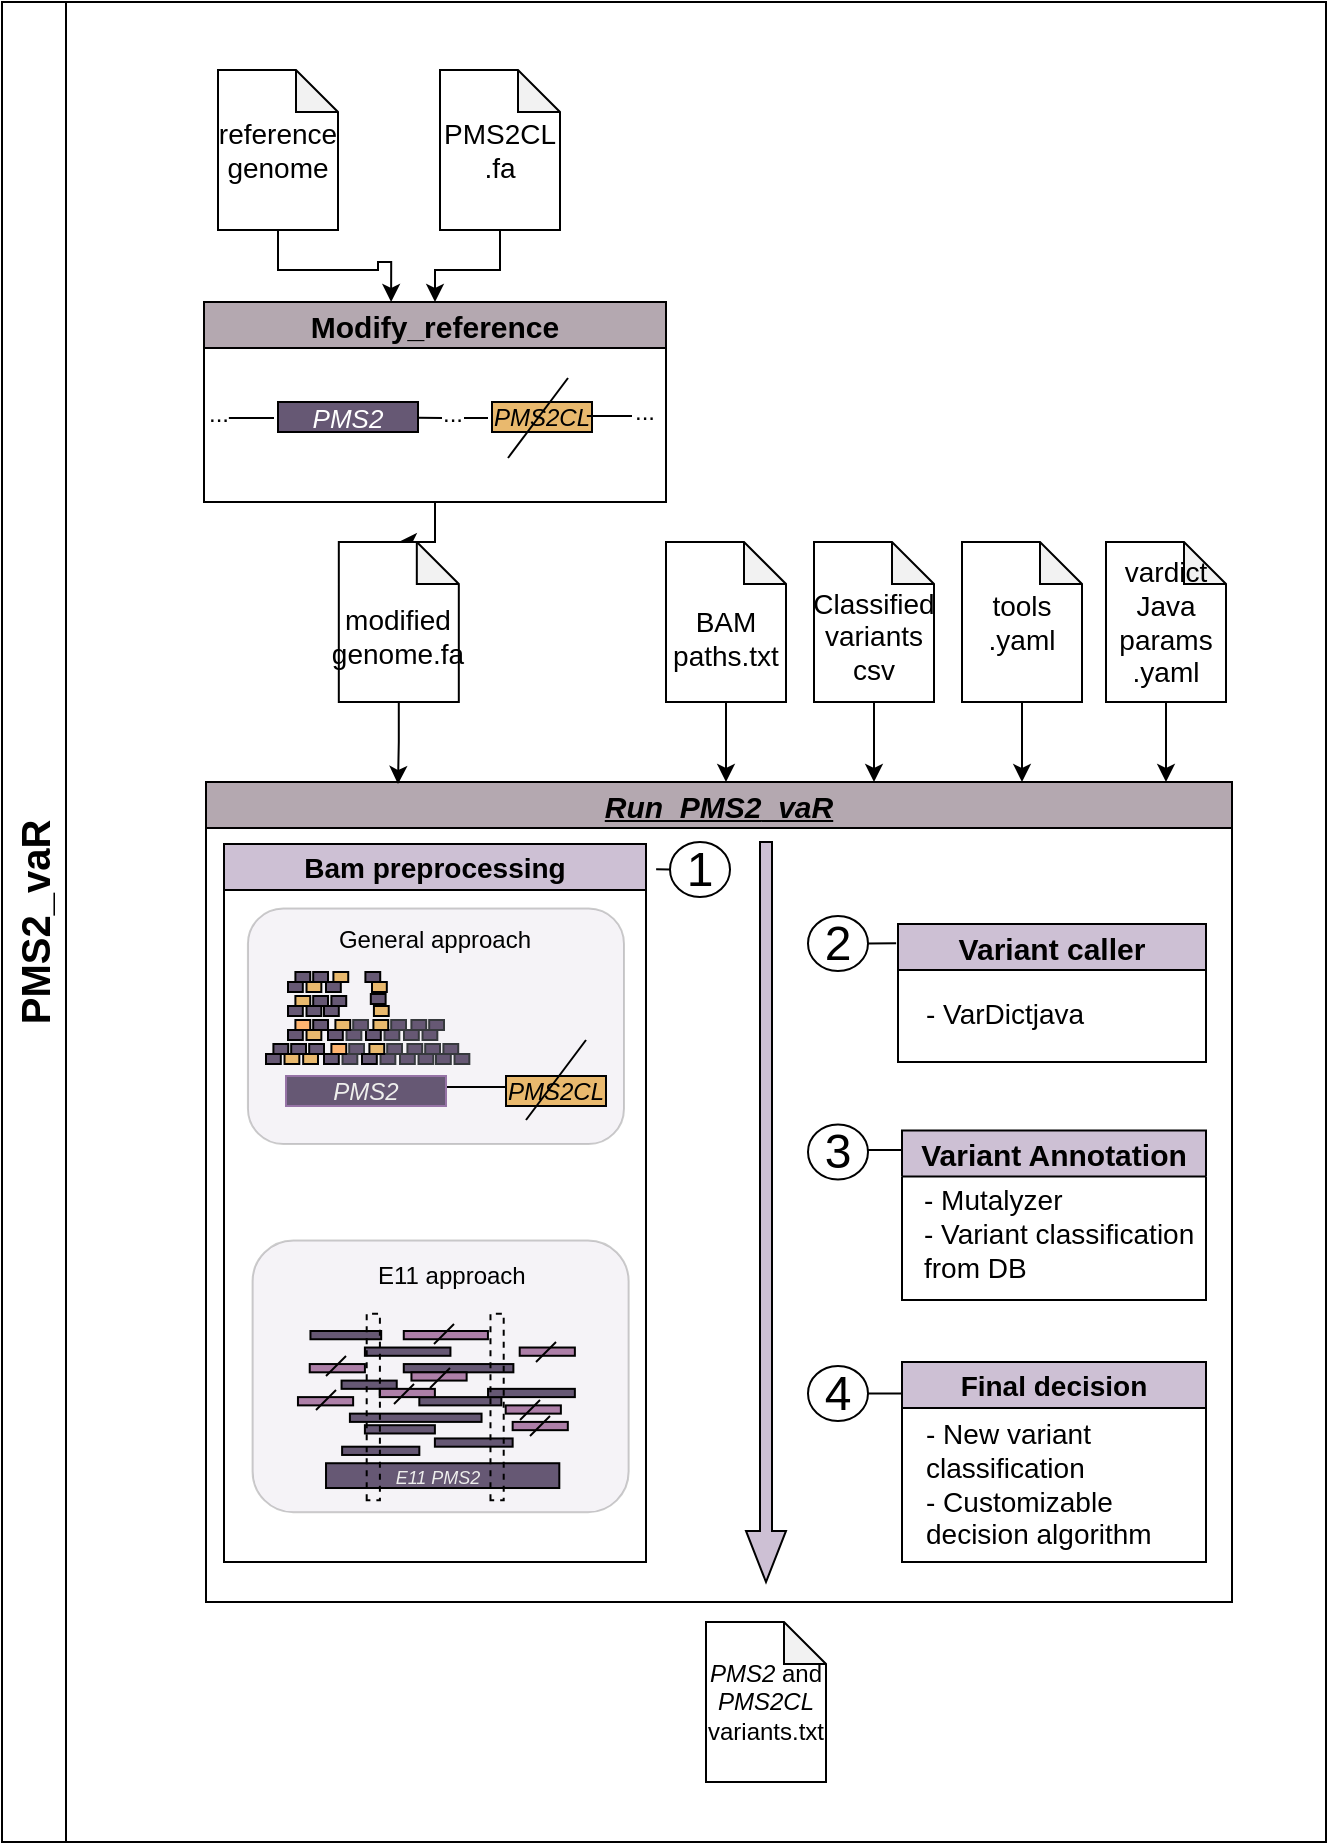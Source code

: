 <mxfile version="22.1.9" type="github">
  <diagram name="Page-1" id="ag188vEUX45JVOgcmbsB">
    <mxGraphModel dx="716" dy="1499" grid="1" gridSize="10" guides="1" tooltips="1" connect="1" arrows="1" fold="1" page="1" pageScale="1" pageWidth="850" pageHeight="1100" math="0" shadow="0">
      <root>
        <mxCell id="0" />
        <mxCell id="1" parent="0" />
        <mxCell id="DD6BnUzv3AWOmGqipu_t-16" value="&lt;font style=&quot;font-size: 15px;&quot;&gt;&lt;span class=&quot;TrackedChange SCXW120247527 BCX2&quot;&gt;&lt;/span&gt;&lt;span class=&quot;TrackedChange SCXW120247527 BCX2&quot;&gt;&lt;span class=&quot;TextRun Underlined SCXW120247527 BCX2&quot; lang=&quot;EN-US&quot; style=&quot;font-style: italic; text-decoration: underline; line-height: 32px; font-family: Arial, &amp;quot;Arial_EmbeddedFont&amp;quot;, &amp;quot;Arial_MSFontService&amp;quot;, sans-serif;&quot; data-contrast=&quot;auto&quot;&gt;&lt;span class=&quot;NormalTextRun TrackChangeDeleteHighlight SCXW120247527 BCX2&quot;&gt;Run_PMS2&lt;/span&gt;&lt;/span&gt;&lt;/span&gt;&lt;span class=&quot;TrackedChange SCXW120247527 BCX2&quot;&gt;&lt;span class=&quot;TextRun Underlined SCXW120247527 BCX2&quot; lang=&quot;EN-US&quot; style=&quot;font-style: italic; text-decoration: underline; line-height: 32px; font-family: Arial, &amp;quot;Arial_EmbeddedFont&amp;quot;, &amp;quot;Arial_MSFontService&amp;quot;, sans-serif;&quot; data-contrast=&quot;auto&quot;&gt;&lt;span class=&quot;NormalTextRun TrackChangeDeleteHighlight SCXW120247527 BCX2&quot;&gt;_vaR&lt;/span&gt;&lt;/span&gt;&lt;/span&gt;&lt;/font&gt;" style="swimlane;whiteSpace=wrap;html=1;startSize=23;fillColor=#b4a8b0;" parent="1" vertex="1">
          <mxGeometry x="200" y="160" width="513" height="410" as="geometry" />
        </mxCell>
        <mxCell id="DD6BnUzv3AWOmGqipu_t-54" value="&lt;font style=&quot;font-size: 14px;&quot;&gt;Bam preprocessing&lt;/font&gt;" style="swimlane;whiteSpace=wrap;html=1;startSize=23;container=0;fillColor=#CDC0D4;" parent="DD6BnUzv3AWOmGqipu_t-16" vertex="1">
          <mxGeometry x="9" y="31" width="211" height="359" as="geometry" />
        </mxCell>
        <mxCell id="DD6BnUzv3AWOmGqipu_t-327" value="" style="group" parent="DD6BnUzv3AWOmGqipu_t-54" vertex="1" connectable="0">
          <mxGeometry x="28.0" y="188.5" width="174.33" height="145.66" as="geometry" />
        </mxCell>
        <mxCell id="DD6BnUzv3AWOmGqipu_t-330" value="" style="rounded=1;whiteSpace=wrap;html=1;fillColor=#cdc0d4;opacity=20;" parent="DD6BnUzv3AWOmGqipu_t-327" vertex="1">
          <mxGeometry x="-13.71" y="9.79" width="188.04" height="135.87" as="geometry" />
        </mxCell>
        <mxCell id="DD6BnUzv3AWOmGqipu_t-290" value="" style="rounded=0;whiteSpace=wrap;html=1;movable=1;resizable=1;rotatable=1;deletable=1;editable=1;locked=0;connectable=1;fillColor=#665874;" parent="DD6BnUzv3AWOmGqipu_t-327" vertex="1">
          <mxGeometry x="31.057" y="112.851" width="38.61" height="4.132" as="geometry" />
        </mxCell>
        <mxCell id="DD6BnUzv3AWOmGqipu_t-291" value="" style="rounded=0;whiteSpace=wrap;html=1;movable=1;resizable=1;rotatable=1;deletable=1;editable=1;locked=0;connectable=1;fillColor=#665874;" parent="DD6BnUzv3AWOmGqipu_t-327" vertex="1">
          <mxGeometry x="42.449" y="102.107" width="34.994" height="4.132" as="geometry" />
        </mxCell>
        <mxCell id="DD6BnUzv3AWOmGqipu_t-294" value="" style="rounded=0;whiteSpace=wrap;html=1;movable=1;resizable=1;rotatable=1;deletable=1;editable=1;locked=0;connectable=1;fillColor=#665874;" parent="DD6BnUzv3AWOmGqipu_t-327" vertex="1">
          <mxGeometry x="30.785" y="79.793" width="27.583" height="4.132" as="geometry" />
        </mxCell>
        <mxCell id="DD6BnUzv3AWOmGqipu_t-295" value="" style="rounded=0;whiteSpace=wrap;html=1;movable=1;resizable=1;rotatable=1;deletable=1;editable=1;locked=0;connectable=1;fillColor=#665874;" parent="DD6BnUzv3AWOmGqipu_t-327" vertex="1">
          <mxGeometry x="34.953" y="96.322" width="65.819" height="4.132" as="geometry" />
        </mxCell>
        <mxCell id="DD6BnUzv3AWOmGqipu_t-297" value="" style="rounded=0;whiteSpace=wrap;html=1;movable=1;resizable=1;rotatable=1;deletable=1;editable=1;locked=0;connectable=1;fillColor=#665874;" parent="DD6BnUzv3AWOmGqipu_t-327" vertex="1">
          <mxGeometry x="61.89" y="71.529" width="54.8" height="4.132" as="geometry" />
        </mxCell>
        <mxCell id="DD6BnUzv3AWOmGqipu_t-299" value="" style="rounded=0;whiteSpace=wrap;html=1;movable=1;resizable=1;rotatable=1;deletable=1;editable=1;locked=0;connectable=1;fillColor=#665874;" parent="DD6BnUzv3AWOmGqipu_t-327" vertex="1">
          <mxGeometry x="77.443" y="108.719" width="38.882" height="4.132" as="geometry" />
        </mxCell>
        <mxCell id="DD6BnUzv3AWOmGqipu_t-300" value="" style="rounded=0;whiteSpace=wrap;html=1;movable=1;resizable=1;rotatable=1;deletable=1;editable=1;locked=0;connectable=1;fillColor=#665874;" parent="DD6BnUzv3AWOmGqipu_t-327" vertex="1">
          <mxGeometry x="42.449" y="63.264" width="42.77" height="4.132" as="geometry" />
        </mxCell>
        <mxCell id="DD6BnUzv3AWOmGqipu_t-301" value="" style="rounded=0;whiteSpace=wrap;html=1;movable=1;resizable=1;rotatable=1;deletable=1;editable=1;locked=0;connectable=1;fillColor=#665874;" parent="DD6BnUzv3AWOmGqipu_t-327" vertex="1">
          <mxGeometry x="69.667" y="88.058" width="41.012" height="4.132" as="geometry" />
        </mxCell>
        <mxCell id="DD6BnUzv3AWOmGqipu_t-302" value="" style="rounded=0;whiteSpace=wrap;html=1;movable=1;resizable=1;rotatable=1;deletable=1;editable=1;locked=0;connectable=1;fillColor=#665874;" parent="DD6BnUzv3AWOmGqipu_t-327" vertex="1">
          <mxGeometry x="15.232" y="55" width="35.359" height="4.132" as="geometry" />
        </mxCell>
        <mxCell id="DD6BnUzv3AWOmGqipu_t-303" value="" style="rounded=0;whiteSpace=wrap;html=1;movable=1;resizable=1;rotatable=1;deletable=1;editable=1;locked=0;connectable=1;fillColor=#ad7fa8;" parent="DD6BnUzv3AWOmGqipu_t-327" vertex="1">
          <mxGeometry x="14.867" y="71.529" width="27.583" height="4.132" as="geometry" />
        </mxCell>
        <mxCell id="DD6BnUzv3AWOmGqipu_t-321" value="" style="rounded=0;whiteSpace=wrap;html=1;movable=1;resizable=1;rotatable=1;deletable=1;editable=1;locked=0;connectable=1;fillColor=#ad7fa8;" parent="DD6BnUzv3AWOmGqipu_t-327" vertex="1">
          <mxGeometry x="8.98" y="88.058" width="27.583" height="4.132" as="geometry" />
        </mxCell>
        <mxCell id="DD6BnUzv3AWOmGqipu_t-323" value="" style="rounded=0;whiteSpace=wrap;html=1;movable=1;resizable=1;rotatable=1;deletable=1;editable=1;locked=0;connectable=1;fillColor=#ad7fa8;" parent="DD6BnUzv3AWOmGqipu_t-327" vertex="1">
          <mxGeometry x="65.732" y="75.661" width="27.583" height="4.132" as="geometry" />
        </mxCell>
        <mxCell id="DD6BnUzv3AWOmGqipu_t-324" value="" style="rounded=0;whiteSpace=wrap;html=1;movable=1;resizable=1;rotatable=1;deletable=1;editable=1;locked=0;connectable=1;fillColor=#ad7fa8;" parent="DD6BnUzv3AWOmGqipu_t-327" vertex="1">
          <mxGeometry x="61.89" y="55" width="42.078" height="4.132" as="geometry" />
        </mxCell>
        <mxCell id="DD6BnUzv3AWOmGqipu_t-298" value="" style="rounded=0;whiteSpace=wrap;html=1;movable=1;resizable=1;rotatable=1;deletable=1;editable=1;locked=0;connectable=1;fillColor=#665874;" parent="DD6BnUzv3AWOmGqipu_t-327" vertex="1">
          <mxGeometry x="104.022" y="83.926" width="43.408" height="4.132" as="geometry" />
        </mxCell>
        <mxCell id="DD6BnUzv3AWOmGqipu_t-326" value="" style="rounded=0;whiteSpace=wrap;html=1;movable=1;resizable=1;rotatable=1;deletable=1;editable=1;locked=0;connectable=1;fillColor=#ad7fa8;" parent="DD6BnUzv3AWOmGqipu_t-327" vertex="1">
          <mxGeometry x="112.849" y="92.19" width="27.583" height="4.132" as="geometry" />
        </mxCell>
        <mxCell id="DD6BnUzv3AWOmGqipu_t-325" value="" style="rounded=0;whiteSpace=wrap;html=1;movable=1;resizable=1;rotatable=1;deletable=1;editable=1;locked=0;connectable=1;fillColor=#ad7fa8;" parent="DD6BnUzv3AWOmGqipu_t-327" vertex="1">
          <mxGeometry x="116.325" y="100.455" width="27.583" height="4.132" as="geometry" />
        </mxCell>
        <mxCell id="DD6BnUzv3AWOmGqipu_t-253" value="&lt;font style=&quot;font-size: 9px;&quot;&gt;&lt;i&gt;&lt;font style=&quot;font-size: 9px;&quot; color=&quot;#eeeeec&quot;&gt;E11 PMS2 &amp;nbsp; &lt;/font&gt;&lt;br&gt;&lt;/i&gt;&lt;/font&gt;" style="rounded=0;whiteSpace=wrap;html=1;fillColor=#665874;" parent="DD6BnUzv3AWOmGqipu_t-327" vertex="1">
          <mxGeometry x="23.009" y="121.116" width="116.645" height="12.397" as="geometry" />
        </mxCell>
        <mxCell id="DD6BnUzv3AWOmGqipu_t-328" value="" style="rounded=0;whiteSpace=wrap;html=1;movable=1;resizable=1;rotatable=1;deletable=1;editable=1;locked=0;connectable=1;fillColor=#ad7fa8;" parent="DD6BnUzv3AWOmGqipu_t-327" vertex="1">
          <mxGeometry x="119.849" y="63.26" width="27.583" height="4.132" as="geometry" />
        </mxCell>
        <mxCell id="DD6BnUzv3AWOmGqipu_t-329" value="" style="rounded=0;whiteSpace=wrap;html=1;movable=1;resizable=1;rotatable=1;deletable=1;editable=1;locked=0;connectable=1;fillColor=#ad7fa8;" parent="DD6BnUzv3AWOmGqipu_t-327" vertex="1">
          <mxGeometry x="49.859" y="83.93" width="27.583" height="4.132" as="geometry" />
        </mxCell>
        <mxCell id="DD6BnUzv3AWOmGqipu_t-296" value="" style="rounded=0;whiteSpace=wrap;html=1;shadow=0;glass=0;rotation=-90;dashed=1;fillColor=none;" parent="DD6BnUzv3AWOmGqipu_t-327" vertex="1">
          <mxGeometry x="61.89" y="89.707" width="93.316" height="6.612" as="geometry" />
        </mxCell>
        <mxCell id="DD6BnUzv3AWOmGqipu_t-293" value="" style="rounded=0;whiteSpace=wrap;html=1;shadow=0;glass=0;rotation=-90;dashed=1;fillColor=none;" parent="DD6BnUzv3AWOmGqipu_t-327" vertex="1">
          <mxGeometry x="-0.002" y="89.707" width="93.316" height="6.612" as="geometry" />
        </mxCell>
        <mxCell id="DD6BnUzv3AWOmGqipu_t-335" value="E11 approach" style="text;whiteSpace=wrap;html=1;" parent="DD6BnUzv3AWOmGqipu_t-327" vertex="1">
          <mxGeometry x="46.65" y="13" width="90" height="40" as="geometry" />
        </mxCell>
        <mxCell id="DD6BnUzv3AWOmGqipu_t-118" value="" style="rounded=1;whiteSpace=wrap;html=1;fillColor=#cdc0d4;opacity=20;" parent="DD6BnUzv3AWOmGqipu_t-54" vertex="1">
          <mxGeometry x="11.96" y="32.25" width="188.04" height="117.75" as="geometry" />
        </mxCell>
        <mxCell id="DD6BnUzv3AWOmGqipu_t-334" value="General approach" style="text;html=1;align=center;verticalAlign=middle;resizable=0;points=[];autosize=1;strokeColor=none;fillColor=none;" parent="DD6BnUzv3AWOmGqipu_t-54" vertex="1">
          <mxGeometry x="45" y="33" width="120" height="30" as="geometry" />
        </mxCell>
        <mxCell id="DD6BnUzv3AWOmGqipu_t-339" value="" style="shape=image;html=1;verticalAlign=top;verticalLabelPosition=bottom;labelBackgroundColor=#ffffff;imageAspect=0;aspect=fixed;image=https://cdn3.iconfinder.com/data/icons/user-interface-169/32/plus-128.png" parent="DD6BnUzv3AWOmGqipu_t-54" vertex="1">
          <mxGeometry x="91.98" y="160.5" width="28" height="28" as="geometry" />
        </mxCell>
        <mxCell id="DD6BnUzv3AWOmGqipu_t-55" value="&lt;font style=&quot;font-size: 15px;&quot;&gt;Variant caller&lt;/font&gt;" style="swimlane;whiteSpace=wrap;html=1;startSize=23;fillColor=#cdc0d4;" parent="DD6BnUzv3AWOmGqipu_t-16" vertex="1">
          <mxGeometry x="346" y="71" width="154" height="69" as="geometry" />
        </mxCell>
        <mxCell id="DD6BnUzv3AWOmGqipu_t-56" value="&lt;font style=&quot;font-size: 15px;&quot;&gt;Variant Annotation&lt;/font&gt;" style="swimlane;whiteSpace=wrap;html=1;startSize=23;fillColor=#cdc0d4;" parent="DD6BnUzv3AWOmGqipu_t-16" vertex="1">
          <mxGeometry x="348" y="174.25" width="152" height="84.75" as="geometry" />
        </mxCell>
        <mxCell id="DD6BnUzv3AWOmGqipu_t-57" value="&lt;font style=&quot;font-size: 14px;&quot;&gt;Final decision&lt;/font&gt;" style="swimlane;whiteSpace=wrap;html=1;startSize=23;fillColor=#cdc0d4;" parent="DD6BnUzv3AWOmGqipu_t-16" vertex="1">
          <mxGeometry x="348" y="290" width="152" height="100" as="geometry" />
        </mxCell>
        <mxCell id="DD6BnUzv3AWOmGqipu_t-63" value="&lt;font style=&quot;font-size: 24px;&quot;&gt;1&lt;/font&gt;" style="ellipse;whiteSpace=wrap;html=1;" parent="DD6BnUzv3AWOmGqipu_t-16" vertex="1">
          <mxGeometry x="232" y="30" width="30" height="27.5" as="geometry" />
        </mxCell>
        <mxCell id="DD6BnUzv3AWOmGqipu_t-64" value="&lt;font style=&quot;font-size: 24px;&quot;&gt;2&lt;/font&gt;" style="ellipse;whiteSpace=wrap;html=1;" parent="DD6BnUzv3AWOmGqipu_t-16" vertex="1">
          <mxGeometry x="301" y="67" width="30" height="27.5" as="geometry" />
        </mxCell>
        <mxCell id="DD6BnUzv3AWOmGqipu_t-65" value="&lt;font style=&quot;font-size: 24px;&quot;&gt;3&lt;/font&gt;" style="ellipse;whiteSpace=wrap;html=1;" parent="DD6BnUzv3AWOmGqipu_t-16" vertex="1">
          <mxGeometry x="301" y="171.25" width="30" height="27.5" as="geometry" />
        </mxCell>
        <mxCell id="DD6BnUzv3AWOmGqipu_t-66" value="&lt;font style=&quot;font-size: 24px;&quot;&gt;4&lt;/font&gt;" style="ellipse;whiteSpace=wrap;html=1;" parent="DD6BnUzv3AWOmGqipu_t-16" vertex="1">
          <mxGeometry x="301" y="292" width="30" height="27.5" as="geometry" />
        </mxCell>
        <mxCell id="DD6BnUzv3AWOmGqipu_t-68" value="" style="shape=singleArrow;direction=south;whiteSpace=wrap;html=1;arrowWidth=0.3;arrowSize=0.069;fillColor=#cdc0d4;" parent="DD6BnUzv3AWOmGqipu_t-16" vertex="1">
          <mxGeometry x="270" y="30" width="20" height="370" as="geometry" />
        </mxCell>
        <mxCell id="DD6BnUzv3AWOmGqipu_t-73" value="" style="endArrow=none;html=1;rounded=0;exitX=1.024;exitY=0.035;exitDx=0;exitDy=0;exitPerimeter=0;entryX=0;entryY=0.5;entryDx=0;entryDy=0;" parent="DD6BnUzv3AWOmGqipu_t-16" source="DD6BnUzv3AWOmGqipu_t-54" target="DD6BnUzv3AWOmGqipu_t-63" edge="1">
          <mxGeometry width="50" height="50" relative="1" as="geometry">
            <mxPoint x="40" y="58.25" as="sourcePoint" />
            <mxPoint x="80" y="58.25" as="targetPoint" />
          </mxGeometry>
        </mxCell>
        <mxCell id="DD6BnUzv3AWOmGqipu_t-74" value="" style="endArrow=none;html=1;rounded=0;exitX=1;exitY=0.5;exitDx=0;exitDy=0;entryX=-0.006;entryY=0.14;entryDx=0;entryDy=0;entryPerimeter=0;" parent="DD6BnUzv3AWOmGqipu_t-16" source="DD6BnUzv3AWOmGqipu_t-64" edge="1" target="DD6BnUzv3AWOmGqipu_t-55">
          <mxGeometry width="50" height="50" relative="1" as="geometry">
            <mxPoint x="291" y="67" as="sourcePoint" />
            <mxPoint x="340" y="81" as="targetPoint" />
          </mxGeometry>
        </mxCell>
        <mxCell id="DD6BnUzv3AWOmGqipu_t-76" value="" style="endArrow=none;html=1;rounded=0;entryX=-0.002;entryY=0.157;entryDx=0;entryDy=0;entryPerimeter=0;" parent="DD6BnUzv3AWOmGqipu_t-16" source="DD6BnUzv3AWOmGqipu_t-66" target="DD6BnUzv3AWOmGqipu_t-57" edge="1">
          <mxGeometry width="50" height="50" relative="1" as="geometry">
            <mxPoint x="140" y="280" as="sourcePoint" />
            <mxPoint x="340" y="300" as="targetPoint" />
          </mxGeometry>
        </mxCell>
        <mxCell id="DD6BnUzv3AWOmGqipu_t-75" value="" style="endArrow=none;html=1;rounded=0;entryX=1;entryY=0.5;entryDx=0;entryDy=0;exitX=0.002;exitY=0.115;exitDx=0;exitDy=0;exitPerimeter=0;" parent="DD6BnUzv3AWOmGqipu_t-16" source="DD6BnUzv3AWOmGqipu_t-56" edge="1">
          <mxGeometry width="50" height="50" relative="1" as="geometry">
            <mxPoint x="348" y="189.781" as="sourcePoint" />
            <mxPoint x="331" y="184" as="targetPoint" />
          </mxGeometry>
        </mxCell>
        <mxCell id="DD6BnUzv3AWOmGqipu_t-139" value="" style="endArrow=none;html=1;rounded=0;startArrow=none;" parent="DD6BnUzv3AWOmGqipu_t-16" edge="1">
          <mxGeometry width="50" height="50" relative="1" as="geometry">
            <mxPoint x="100" y="152.5" as="sourcePoint" />
            <mxPoint x="170" y="152.5" as="targetPoint" />
          </mxGeometry>
        </mxCell>
        <mxCell id="DD6BnUzv3AWOmGqipu_t-156" value="" style="group" parent="DD6BnUzv3AWOmGqipu_t-16" vertex="1" connectable="0">
          <mxGeometry x="30" y="131" width="20" height="10" as="geometry" />
        </mxCell>
        <mxCell id="DD6BnUzv3AWOmGqipu_t-152" value="" style="rounded=0;whiteSpace=wrap;html=1;movable=1;resizable=1;rotatable=1;deletable=1;editable=1;locked=0;connectable=1;fillColor=#665874;" parent="DD6BnUzv3AWOmGqipu_t-156" vertex="1">
          <mxGeometry y="5" width="7.407" height="5" as="geometry" />
        </mxCell>
        <mxCell id="DD6BnUzv3AWOmGqipu_t-153" value="" style="rounded=0;whiteSpace=wrap;html=1;movable=1;resizable=1;rotatable=1;deletable=1;editable=1;locked=0;connectable=1;fillColor=#e9b96e;" parent="DD6BnUzv3AWOmGqipu_t-156" vertex="1">
          <mxGeometry x="9.259" y="5" width="7.407" height="5" as="geometry" />
        </mxCell>
        <mxCell id="DD6BnUzv3AWOmGqipu_t-154" value="" style="rounded=0;whiteSpace=wrap;html=1;movable=1;resizable=1;rotatable=1;deletable=1;editable=1;locked=0;connectable=1;fillColor=#665874;" parent="DD6BnUzv3AWOmGqipu_t-156" vertex="1">
          <mxGeometry x="3.704" width="7.407" height="5" as="geometry" />
        </mxCell>
        <mxCell id="DD6BnUzv3AWOmGqipu_t-155" value="" style="rounded=0;whiteSpace=wrap;html=1;movable=1;resizable=1;rotatable=1;deletable=1;editable=1;locked=0;connectable=1;fillColor=#665874;" parent="DD6BnUzv3AWOmGqipu_t-156" vertex="1">
          <mxGeometry x="12.593" width="7.407" height="5" as="geometry" />
        </mxCell>
        <mxCell id="DD6BnUzv3AWOmGqipu_t-210" value="" style="rounded=0;whiteSpace=wrap;html=1;movable=1;resizable=1;rotatable=1;deletable=1;editable=1;locked=0;connectable=1;fillColor=#e9b96e;" parent="DD6BnUzv3AWOmGqipu_t-16" vertex="1">
          <mxGeometry x="83.959" y="112" width="7.407" height="5" as="geometry" />
        </mxCell>
        <mxCell id="DD6BnUzv3AWOmGqipu_t-211" value="" style="rounded=0;whiteSpace=wrap;html=1;movable=1;resizable=1;rotatable=1;deletable=1;editable=1;locked=0;connectable=1;fillColor=#665874;" parent="DD6BnUzv3AWOmGqipu_t-16" vertex="1">
          <mxGeometry x="82.404" y="106" width="7.407" height="5" as="geometry" />
        </mxCell>
        <mxCell id="DD6BnUzv3AWOmGqipu_t-93" style="edgeStyle=orthogonalEdgeStyle;rounded=0;orthogonalLoop=1;jettySize=auto;html=1;entryX=0.5;entryY=0;entryDx=0;entryDy=0;entryPerimeter=0;" parent="1" source="DD6BnUzv3AWOmGqipu_t-1" target="DD6BnUzv3AWOmGqipu_t-87" edge="1">
          <mxGeometry relative="1" as="geometry" />
        </mxCell>
        <mxCell id="DD6BnUzv3AWOmGqipu_t-1" value="&lt;font style=&quot;font-size: 15px;&quot;&gt;Modify_reference&lt;/font&gt;" style="swimlane;whiteSpace=wrap;html=1;startSize=23;fillColor=#b4a8b0;" parent="1" vertex="1">
          <mxGeometry x="199" y="-80" width="231" height="100" as="geometry" />
        </mxCell>
        <mxCell id="DD6BnUzv3AWOmGqipu_t-3" value="" style="endArrow=none;html=1;rounded=0;startArrow=none;" parent="DD6BnUzv3AWOmGqipu_t-1" source="DD6BnUzv3AWOmGqipu_t-2" edge="1">
          <mxGeometry width="50" height="50" relative="1" as="geometry">
            <mxPoint x="47" y="54.5" as="sourcePoint" />
            <mxPoint x="119" y="58" as="targetPoint" />
          </mxGeometry>
        </mxCell>
        <mxCell id="DD6BnUzv3AWOmGqipu_t-2" value="&lt;font style=&quot;font-size: 13px;&quot; color=&quot;#ffffff&quot;&gt;&lt;i&gt;PMS2&lt;/i&gt;&lt;/font&gt;" style="rounded=0;whiteSpace=wrap;html=1;fillColor=#665874;" parent="DD6BnUzv3AWOmGqipu_t-1" vertex="1">
          <mxGeometry x="37" y="50" width="70" height="15" as="geometry" />
        </mxCell>
        <mxCell id="DD6BnUzv3AWOmGqipu_t-6" value="&lt;i&gt;PMS2CL&lt;/i&gt;" style="rounded=0;whiteSpace=wrap;html=1;fillColor=#e9b96e;" parent="DD6BnUzv3AWOmGqipu_t-1" vertex="1">
          <mxGeometry x="144" y="50" width="50" height="15" as="geometry" />
        </mxCell>
        <mxCell id="DD6BnUzv3AWOmGqipu_t-10" value="" style="endArrow=none;html=1;rounded=0;" parent="DD6BnUzv3AWOmGqipu_t-1" edge="1">
          <mxGeometry width="50" height="50" relative="1" as="geometry">
            <mxPoint x="152" y="78" as="sourcePoint" />
            <mxPoint x="182" y="38" as="targetPoint" />
          </mxGeometry>
        </mxCell>
        <mxCell id="DD6BnUzv3AWOmGqipu_t-112" style="edgeStyle=orthogonalEdgeStyle;rounded=0;orthogonalLoop=1;jettySize=auto;html=1;" parent="1" source="DD6BnUzv3AWOmGqipu_t-83" edge="1">
          <mxGeometry relative="1" as="geometry">
            <mxPoint x="460" y="160" as="targetPoint" />
            <Array as="points">
              <mxPoint x="460" y="160" />
            </Array>
          </mxGeometry>
        </mxCell>
        <mxCell id="DD6BnUzv3AWOmGqipu_t-83" value="&lt;div style=&quot;font-size: 14px;&quot;&gt;&lt;font style=&quot;font-size: 14px;&quot;&gt;&lt;br&gt;&lt;/font&gt;&lt;/div&gt;&lt;div style=&quot;font-size: 14px;&quot;&gt;&lt;font style=&quot;font-size: 14px;&quot;&gt;BAM&lt;/font&gt;&lt;/div&gt;&lt;div style=&quot;font-size: 14px;&quot;&gt;&lt;font style=&quot;font-size: 14px;&quot;&gt;paths.txt&lt;/font&gt;&lt;/div&gt;" style="shape=note;whiteSpace=wrap;html=1;backgroundOutline=1;darkOpacity=0.05;size=21;" parent="1" vertex="1">
          <mxGeometry x="430" y="40" width="60" height="80" as="geometry" />
        </mxCell>
        <mxCell id="DD6BnUzv3AWOmGqipu_t-114" style="edgeStyle=orthogonalEdgeStyle;rounded=0;orthogonalLoop=1;jettySize=auto;html=1;" parent="1" source="DD6BnUzv3AWOmGqipu_t-84" edge="1">
          <mxGeometry relative="1" as="geometry">
            <mxPoint x="534" y="160" as="targetPoint" />
            <Array as="points">
              <mxPoint x="534" y="159" />
            </Array>
          </mxGeometry>
        </mxCell>
        <mxCell id="DD6BnUzv3AWOmGqipu_t-84" value="&lt;div&gt;&lt;br&gt;&lt;/div&gt;&lt;div style=&quot;font-size: 14px;&quot;&gt;Classified variants csv&lt;/div&gt;" style="shape=note;whiteSpace=wrap;html=1;backgroundOutline=1;darkOpacity=0.05;size=21;" parent="1" vertex="1">
          <mxGeometry x="504" y="40" width="60" height="80" as="geometry" />
        </mxCell>
        <mxCell id="DD6BnUzv3AWOmGqipu_t-115" style="edgeStyle=orthogonalEdgeStyle;rounded=0;orthogonalLoop=1;jettySize=auto;html=1;" parent="1" source="DD6BnUzv3AWOmGqipu_t-85" edge="1">
          <mxGeometry relative="1" as="geometry">
            <mxPoint x="608" y="160" as="targetPoint" />
          </mxGeometry>
        </mxCell>
        <mxCell id="DD6BnUzv3AWOmGqipu_t-85" value="&lt;div style=&quot;font-size: 14px;&quot;&gt;&lt;font style=&quot;font-size: 14px;&quot;&gt;tools&lt;/font&gt;&lt;/div&gt;&lt;div style=&quot;font-size: 14px;&quot;&gt;&lt;font style=&quot;font-size: 14px;&quot;&gt;.yaml&lt;/font&gt;&lt;/div&gt;" style="shape=note;whiteSpace=wrap;html=1;backgroundOutline=1;darkOpacity=0.05;size=21;" parent="1" vertex="1">
          <mxGeometry x="578" y="40" width="60" height="80" as="geometry" />
        </mxCell>
        <mxCell id="DD6BnUzv3AWOmGqipu_t-116" style="edgeStyle=orthogonalEdgeStyle;rounded=0;orthogonalLoop=1;jettySize=auto;html=1;" parent="1" source="DD6BnUzv3AWOmGqipu_t-86" edge="1">
          <mxGeometry relative="1" as="geometry">
            <mxPoint x="680" y="160" as="targetPoint" />
          </mxGeometry>
        </mxCell>
        <mxCell id="DD6BnUzv3AWOmGqipu_t-86" value="&lt;div style=&quot;font-size: 14px;&quot;&gt;&lt;font style=&quot;font-size: 14px;&quot;&gt;vardict&lt;/font&gt;&lt;/div&gt;&lt;div style=&quot;font-size: 14px;&quot;&gt;&lt;font style=&quot;font-size: 14px;&quot;&gt;Java&lt;/font&gt;&lt;/div&gt;&lt;div style=&quot;font-size: 14px;&quot;&gt;&lt;font style=&quot;font-size: 14px;&quot;&gt;params&lt;/font&gt;&lt;/div&gt;&lt;div style=&quot;font-size: 14px;&quot;&gt;&lt;font style=&quot;font-size: 14px;&quot;&gt;.yaml&lt;/font&gt;&lt;br&gt;&lt;/div&gt;" style="shape=note;whiteSpace=wrap;html=1;backgroundOutline=1;darkOpacity=0.05;size=21;" parent="1" vertex="1">
          <mxGeometry x="650" y="40" width="60" height="80" as="geometry" />
        </mxCell>
        <mxCell id="DD6BnUzv3AWOmGqipu_t-111" style="edgeStyle=orthogonalEdgeStyle;rounded=0;orthogonalLoop=1;jettySize=auto;html=1;" parent="1" source="DD6BnUzv3AWOmGqipu_t-87" edge="1">
          <mxGeometry relative="1" as="geometry">
            <mxPoint x="296" y="161" as="targetPoint" />
            <Array as="points">
              <mxPoint x="296" y="140" />
              <mxPoint x="296" y="161" />
            </Array>
          </mxGeometry>
        </mxCell>
        <mxCell id="DD6BnUzv3AWOmGqipu_t-87" value="&lt;div&gt;&lt;br&gt;&lt;/div&gt;&lt;div style=&quot;font-size: 14px;&quot;&gt;modified genome.fa&lt;br&gt;&lt;/div&gt;" style="shape=note;whiteSpace=wrap;html=1;backgroundOutline=1;darkOpacity=0.05;size=21;" parent="1" vertex="1">
          <mxGeometry x="266.41" y="40" width="60" height="80" as="geometry" />
        </mxCell>
        <mxCell id="DD6BnUzv3AWOmGqipu_t-92" style="edgeStyle=orthogonalEdgeStyle;rounded=0;orthogonalLoop=1;jettySize=auto;html=1;entryX=0.405;entryY=0;entryDx=0;entryDy=0;entryPerimeter=0;" parent="1" source="DD6BnUzv3AWOmGqipu_t-88" target="DD6BnUzv3AWOmGqipu_t-1" edge="1">
          <mxGeometry relative="1" as="geometry" />
        </mxCell>
        <mxCell id="DD6BnUzv3AWOmGqipu_t-88" value="&lt;font style=&quot;font-size: 14px;&quot;&gt;reference genome&lt;/font&gt;" style="shape=note;whiteSpace=wrap;html=1;backgroundOutline=1;darkOpacity=0.05;size=21;" parent="1" vertex="1">
          <mxGeometry x="206" y="-196" width="60" height="80" as="geometry" />
        </mxCell>
        <mxCell id="DD6BnUzv3AWOmGqipu_t-91" style="edgeStyle=orthogonalEdgeStyle;rounded=0;orthogonalLoop=1;jettySize=auto;html=1;entryX=0.5;entryY=0;entryDx=0;entryDy=0;" parent="1" source="DD6BnUzv3AWOmGqipu_t-89" target="DD6BnUzv3AWOmGqipu_t-1" edge="1">
          <mxGeometry relative="1" as="geometry" />
        </mxCell>
        <mxCell id="DD6BnUzv3AWOmGqipu_t-89" value="&lt;div&gt;&lt;font style=&quot;font-size: 14px;&quot;&gt;PMS2CL&lt;/font&gt;&lt;/div&gt;&lt;div&gt;&lt;font style=&quot;font-size: 14px;&quot;&gt;.fa&lt;/font&gt;&lt;/div&gt;" style="shape=note;whiteSpace=wrap;html=1;backgroundOutline=1;darkOpacity=0.05;size=21;" parent="1" vertex="1">
          <mxGeometry x="317" y="-196" width="60" height="80" as="geometry" />
        </mxCell>
        <mxCell id="DD6BnUzv3AWOmGqipu_t-117" value="&lt;i&gt;PMS2&lt;/i&gt; and &lt;i&gt;PMS2CL&lt;/i&gt; variants.txt" style="shape=note;whiteSpace=wrap;html=1;backgroundOutline=1;darkOpacity=0.05;size=21;" parent="1" vertex="1">
          <mxGeometry x="450" y="580" width="60" height="80" as="geometry" />
        </mxCell>
        <mxCell id="DD6BnUzv3AWOmGqipu_t-141" value="&lt;i&gt;PMS2CL&lt;/i&gt;" style="rounded=0;whiteSpace=wrap;html=1;fillColor=#e9b96e;" parent="1" vertex="1">
          <mxGeometry x="350" y="307" width="50" height="15" as="geometry" />
        </mxCell>
        <mxCell id="DD6BnUzv3AWOmGqipu_t-147" value="&lt;font color=&quot;#eeeeec&quot;&gt;&lt;i&gt;PMS2&lt;/i&gt;&lt;/font&gt;" style="rounded=0;whiteSpace=wrap;html=1;fillColor=#665874;strokeColor=#9673a6;" parent="1" vertex="1">
          <mxGeometry x="240" y="307" width="80" height="15" as="geometry" />
        </mxCell>
        <mxCell id="DD6BnUzv3AWOmGqipu_t-163" value="" style="group" parent="1" vertex="1" connectable="0">
          <mxGeometry x="259" y="291" width="20" height="10" as="geometry" />
        </mxCell>
        <mxCell id="DD6BnUzv3AWOmGqipu_t-164" value="" style="rounded=0;whiteSpace=wrap;html=1;movable=1;resizable=1;rotatable=1;deletable=1;editable=1;locked=0;connectable=1;fillColor=#665874;" parent="DD6BnUzv3AWOmGqipu_t-163" vertex="1">
          <mxGeometry y="5" width="7.407" height="5" as="geometry" />
        </mxCell>
        <mxCell id="DD6BnUzv3AWOmGqipu_t-165" value="" style="rounded=0;whiteSpace=wrap;html=1;movable=1;resizable=1;rotatable=1;deletable=1;editable=1;locked=0;connectable=1;fillColor=#665874;strokeColor=#36393d;" parent="DD6BnUzv3AWOmGqipu_t-163" vertex="1">
          <mxGeometry x="9.259" y="5" width="7.407" height="5" as="geometry" />
        </mxCell>
        <mxCell id="DD6BnUzv3AWOmGqipu_t-166" value="" style="rounded=0;whiteSpace=wrap;html=1;movable=1;resizable=1;rotatable=1;deletable=1;editable=1;locked=0;connectable=1;fillColor=#FFB570;" parent="DD6BnUzv3AWOmGqipu_t-163" vertex="1">
          <mxGeometry x="3.704" width="7.407" height="5" as="geometry" />
        </mxCell>
        <mxCell id="DD6BnUzv3AWOmGqipu_t-167" value="" style="rounded=0;whiteSpace=wrap;html=1;movable=1;resizable=1;rotatable=1;deletable=1;editable=1;locked=0;connectable=1;fillColor=#665874;strokeColor=#36393d;" parent="DD6BnUzv3AWOmGqipu_t-163" vertex="1">
          <mxGeometry x="12.593" width="7.407" height="5" as="geometry" />
        </mxCell>
        <mxCell id="DD6BnUzv3AWOmGqipu_t-178" value="" style="group" parent="1" vertex="1" connectable="0">
          <mxGeometry x="241" y="279" width="20" height="10" as="geometry" />
        </mxCell>
        <mxCell id="DD6BnUzv3AWOmGqipu_t-179" value="" style="rounded=0;whiteSpace=wrap;html=1;movable=1;resizable=1;rotatable=1;deletable=1;editable=1;locked=0;connectable=1;fillColor=#665874;" parent="DD6BnUzv3AWOmGqipu_t-178" vertex="1">
          <mxGeometry y="5" width="7.407" height="5" as="geometry" />
        </mxCell>
        <mxCell id="DD6BnUzv3AWOmGqipu_t-180" value="" style="rounded=0;whiteSpace=wrap;html=1;movable=1;resizable=1;rotatable=1;deletable=1;editable=1;locked=0;connectable=1;fillColor=#e9b96e;" parent="DD6BnUzv3AWOmGqipu_t-178" vertex="1">
          <mxGeometry x="9.259" y="5" width="7.407" height="5" as="geometry" />
        </mxCell>
        <mxCell id="DD6BnUzv3AWOmGqipu_t-181" value="" style="rounded=0;whiteSpace=wrap;html=1;movable=1;resizable=1;rotatable=1;deletable=1;editable=1;locked=0;connectable=1;fillColor=#FFB570;" parent="DD6BnUzv3AWOmGqipu_t-178" vertex="1">
          <mxGeometry x="3.704" width="7.407" height="5" as="geometry" />
        </mxCell>
        <mxCell id="DD6BnUzv3AWOmGqipu_t-182" value="" style="rounded=0;whiteSpace=wrap;html=1;movable=1;resizable=1;rotatable=1;deletable=1;editable=1;locked=0;connectable=1;fillColor=#665874;" parent="DD6BnUzv3AWOmGqipu_t-178" vertex="1">
          <mxGeometry x="12.593" width="7.407" height="5" as="geometry" />
        </mxCell>
        <mxCell id="DD6BnUzv3AWOmGqipu_t-239" value="" style="group" parent="1" vertex="1" connectable="0">
          <mxGeometry x="239" y="291" width="20" height="10" as="geometry" />
        </mxCell>
        <mxCell id="DD6BnUzv3AWOmGqipu_t-241" value="" style="rounded=0;whiteSpace=wrap;html=1;movable=1;resizable=1;rotatable=1;deletable=1;editable=1;locked=0;connectable=1;fillColor=#e9b96e;" parent="DD6BnUzv3AWOmGqipu_t-239" vertex="1">
          <mxGeometry x="9.589" y="5" width="7.407" height="5" as="geometry" />
        </mxCell>
        <mxCell id="DD6BnUzv3AWOmGqipu_t-243" value="" style="rounded=0;whiteSpace=wrap;html=1;movable=1;resizable=1;rotatable=1;deletable=1;editable=1;locked=0;connectable=1;fillColor=#665874;" parent="DD6BnUzv3AWOmGqipu_t-239" vertex="1">
          <mxGeometry x="12.593" width="7.407" height="5" as="geometry" />
        </mxCell>
        <mxCell id="DD6BnUzv3AWOmGqipu_t-194" value="" style="rounded=0;whiteSpace=wrap;html=1;movable=1;resizable=1;rotatable=1;deletable=1;editable=1;locked=0;connectable=1;fillColor=#665874;strokeColor=#36393d;" parent="1" vertex="1">
          <mxGeometry x="299" y="284" width="7.407" height="5" as="geometry" />
        </mxCell>
        <mxCell id="DD6BnUzv3AWOmGqipu_t-195" value="" style="rounded=0;whiteSpace=wrap;html=1;movable=1;resizable=1;rotatable=1;deletable=1;editable=1;locked=0;connectable=1;fillColor=#665874;strokeColor=#36393d;" parent="1" vertex="1">
          <mxGeometry x="308.259" y="284" width="7.407" height="5" as="geometry" />
        </mxCell>
        <mxCell id="DD6BnUzv3AWOmGqipu_t-196" value="" style="rounded=0;whiteSpace=wrap;html=1;movable=1;resizable=1;rotatable=1;deletable=1;editable=1;locked=0;connectable=1;fillColor=#665874;strokeColor=#36393d;" parent="1" vertex="1">
          <mxGeometry x="302.704" y="279" width="7.407" height="5" as="geometry" />
        </mxCell>
        <mxCell id="DD6BnUzv3AWOmGqipu_t-197" value="" style="rounded=0;whiteSpace=wrap;html=1;movable=1;resizable=1;rotatable=1;deletable=1;editable=1;locked=0;connectable=1;fillColor=#665874;strokeColor=#36393d;" parent="1" vertex="1">
          <mxGeometry x="311.593" y="279" width="7.407" height="5" as="geometry" />
        </mxCell>
        <mxCell id="DD6BnUzv3AWOmGqipu_t-174" value="" style="rounded=0;whiteSpace=wrap;html=1;movable=1;resizable=1;rotatable=1;deletable=1;editable=1;locked=0;connectable=1;fillColor=#665874;strokeColor=#36393d;" parent="1" vertex="1">
          <mxGeometry x="297" y="296" width="7.407" height="5" as="geometry" />
        </mxCell>
        <mxCell id="DD6BnUzv3AWOmGqipu_t-175" value="" style="rounded=0;whiteSpace=wrap;html=1;movable=1;resizable=1;rotatable=1;deletable=1;editable=1;locked=0;connectable=1;fillColor=#665874;strokeColor=#36393d;" parent="1" vertex="1">
          <mxGeometry x="306.259" y="296" width="7.407" height="5" as="geometry" />
        </mxCell>
        <mxCell id="DD6BnUzv3AWOmGqipu_t-176" value="" style="rounded=0;whiteSpace=wrap;html=1;movable=1;resizable=1;rotatable=1;deletable=1;editable=1;locked=0;connectable=1;fillColor=#665874;strokeColor=#36393d;" parent="1" vertex="1">
          <mxGeometry x="300.704" y="291" width="7.407" height="5" as="geometry" />
        </mxCell>
        <mxCell id="DD6BnUzv3AWOmGqipu_t-177" value="" style="rounded=0;whiteSpace=wrap;html=1;movable=1;resizable=1;rotatable=1;deletable=1;editable=1;locked=0;connectable=1;fillColor=#665874;strokeColor=#36393d;" parent="1" vertex="1">
          <mxGeometry x="309.593" y="291" width="7.407" height="5" as="geometry" />
        </mxCell>
        <mxCell id="DD6BnUzv3AWOmGqipu_t-230" value="" style="rounded=0;whiteSpace=wrap;html=1;movable=1;resizable=1;rotatable=1;deletable=1;editable=1;locked=0;connectable=1;fillColor=#665874;strokeColor=#36393d;" parent="1" vertex="1">
          <mxGeometry x="315" y="296" width="7.407" height="5" as="geometry" />
        </mxCell>
        <mxCell id="DD6BnUzv3AWOmGqipu_t-231" value="" style="rounded=0;whiteSpace=wrap;html=1;movable=1;resizable=1;rotatable=1;deletable=1;editable=1;locked=0;connectable=1;fillColor=#665874;strokeColor=#36393d;" parent="1" vertex="1">
          <mxGeometry x="324.259" y="296" width="7.407" height="5" as="geometry" />
        </mxCell>
        <mxCell id="DD6BnUzv3AWOmGqipu_t-232" value="" style="rounded=0;whiteSpace=wrap;html=1;movable=1;resizable=1;rotatable=1;deletable=1;editable=1;locked=0;connectable=1;fillColor=#665874;strokeColor=#36393d;" parent="1" vertex="1">
          <mxGeometry x="318.704" y="291" width="7.407" height="5" as="geometry" />
        </mxCell>
        <mxCell id="DD6BnUzv3AWOmGqipu_t-189" value="" style="rounded=0;whiteSpace=wrap;html=1;movable=1;resizable=1;rotatable=1;deletable=1;editable=1;locked=0;connectable=1;fillColor=#665874;" parent="1" vertex="1">
          <mxGeometry x="280" y="284" width="7.407" height="5" as="geometry" />
        </mxCell>
        <mxCell id="DD6BnUzv3AWOmGqipu_t-190" value="" style="rounded=0;whiteSpace=wrap;html=1;movable=1;resizable=1;rotatable=1;deletable=1;editable=1;locked=0;connectable=1;container=0;fillColor=#665874;strokeColor=#36393d;" parent="1" vertex="1">
          <mxGeometry x="289.259" y="284" width="7.407" height="5" as="geometry" />
        </mxCell>
        <mxCell id="DD6BnUzv3AWOmGqipu_t-191" value="" style="rounded=0;whiteSpace=wrap;html=1;movable=1;resizable=1;rotatable=1;deletable=1;editable=1;locked=0;connectable=1;fillColor=#e9b96e;" parent="1" vertex="1">
          <mxGeometry x="283.704" y="279" width="7.407" height="5" as="geometry" />
        </mxCell>
        <mxCell id="DD6BnUzv3AWOmGqipu_t-192" value="" style="rounded=0;whiteSpace=wrap;html=1;movable=1;resizable=1;rotatable=1;deletable=1;editable=1;locked=0;connectable=1;container=0;fillColor=#665874;strokeColor=#36393d;" parent="1" vertex="1">
          <mxGeometry x="292.593" y="279" width="7.407" height="5" as="geometry" />
        </mxCell>
        <mxCell id="DD6BnUzv3AWOmGqipu_t-169" value="" style="rounded=0;whiteSpace=wrap;html=1;movable=1;resizable=1;rotatable=1;deletable=1;editable=1;locked=0;connectable=1;fillColor=#665874;" parent="1" vertex="1">
          <mxGeometry x="278" y="296" width="7.407" height="5" as="geometry" />
        </mxCell>
        <mxCell id="DD6BnUzv3AWOmGqipu_t-170" value="" style="rounded=0;whiteSpace=wrap;html=1;movable=1;resizable=1;rotatable=1;deletable=1;editable=1;locked=0;connectable=1;fillColor=#665874;strokeColor=#36393d;" parent="1" vertex="1">
          <mxGeometry x="287.259" y="296" width="7.407" height="5" as="geometry" />
        </mxCell>
        <mxCell id="DD6BnUzv3AWOmGqipu_t-171" value="" style="rounded=0;whiteSpace=wrap;html=1;movable=1;resizable=1;rotatable=1;deletable=1;editable=1;locked=0;connectable=1;fillColor=#e9b96e;" parent="1" vertex="1">
          <mxGeometry x="281.704" y="291" width="7.407" height="5" as="geometry" />
        </mxCell>
        <mxCell id="DD6BnUzv3AWOmGqipu_t-172" value="" style="rounded=0;whiteSpace=wrap;html=1;movable=1;resizable=1;rotatable=1;deletable=1;editable=1;locked=0;connectable=1;fillColor=#665874;strokeColor=#36393d;" parent="1" vertex="1">
          <mxGeometry x="290.593" y="291" width="7.407" height="5" as="geometry" />
        </mxCell>
        <mxCell id="DD6BnUzv3AWOmGqipu_t-184" value="" style="rounded=0;whiteSpace=wrap;html=1;movable=1;resizable=1;rotatable=1;deletable=1;editable=1;locked=0;connectable=1;fillColor=#665874;" parent="1" vertex="1">
          <mxGeometry x="261" y="284" width="7.407" height="5" as="geometry" />
        </mxCell>
        <mxCell id="DD6BnUzv3AWOmGqipu_t-185" value="" style="rounded=0;whiteSpace=wrap;html=1;movable=1;resizable=1;rotatable=1;deletable=1;editable=1;locked=0;connectable=1;fillColor=#665874;strokeColor=#36393d;" parent="1" vertex="1">
          <mxGeometry x="270.259" y="284" width="7.407" height="5" as="geometry" />
        </mxCell>
        <mxCell id="DD6BnUzv3AWOmGqipu_t-186" value="" style="rounded=0;whiteSpace=wrap;html=1;movable=1;resizable=1;rotatable=1;deletable=1;editable=1;locked=0;connectable=1;fillColor=#e9b96e;" parent="1" vertex="1">
          <mxGeometry x="264.704" y="279" width="7.407" height="5" as="geometry" />
        </mxCell>
        <mxCell id="DD6BnUzv3AWOmGqipu_t-187" value="" style="rounded=0;whiteSpace=wrap;html=1;movable=1;resizable=1;rotatable=1;deletable=1;editable=1;locked=0;connectable=1;fillColor=#665874;strokeColor=#36393d;" parent="1" vertex="1">
          <mxGeometry x="273.593" y="279" width="7.407" height="5" as="geometry" />
        </mxCell>
        <mxCell id="DD6BnUzv3AWOmGqipu_t-219" value="" style="rounded=0;whiteSpace=wrap;html=1;movable=1;resizable=1;rotatable=1;deletable=1;editable=1;locked=0;connectable=1;fillColor=#665874;" parent="1" vertex="1">
          <mxGeometry x="241" y="260" width="7.407" height="5" as="geometry" />
        </mxCell>
        <mxCell id="DD6BnUzv3AWOmGqipu_t-220" value="" style="rounded=0;whiteSpace=wrap;html=1;movable=1;resizable=1;rotatable=1;deletable=1;editable=1;locked=0;connectable=1;fillColor=#e9b96e;" parent="1" vertex="1">
          <mxGeometry x="250.259" y="260" width="7.407" height="5" as="geometry" />
        </mxCell>
        <mxCell id="DD6BnUzv3AWOmGqipu_t-221" value="" style="rounded=0;whiteSpace=wrap;html=1;movable=1;resizable=1;rotatable=1;deletable=1;editable=1;locked=0;connectable=1;fillColor=#665874;" parent="1" vertex="1">
          <mxGeometry x="244.704" y="255" width="7.407" height="5" as="geometry" />
        </mxCell>
        <mxCell id="DD6BnUzv3AWOmGqipu_t-222" value="" style="rounded=0;whiteSpace=wrap;html=1;movable=1;resizable=1;rotatable=1;deletable=1;editable=1;locked=0;connectable=1;fillColor=#665874;" parent="1" vertex="1">
          <mxGeometry x="253.593" y="255" width="7.407" height="5" as="geometry" />
        </mxCell>
        <mxCell id="DD6BnUzv3AWOmGqipu_t-199" value="" style="rounded=0;whiteSpace=wrap;html=1;movable=1;resizable=1;rotatable=1;deletable=1;editable=1;locked=0;connectable=1;fillColor=#665874;" parent="1" vertex="1">
          <mxGeometry x="241" y="272" width="7.407" height="5" as="geometry" />
        </mxCell>
        <mxCell id="DD6BnUzv3AWOmGqipu_t-200" value="" style="rounded=0;whiteSpace=wrap;html=1;movable=1;resizable=1;rotatable=1;deletable=1;editable=1;locked=0;connectable=1;fillColor=#665874;" parent="1" vertex="1">
          <mxGeometry x="250.259" y="272" width="7.407" height="5" as="geometry" />
        </mxCell>
        <mxCell id="DD6BnUzv3AWOmGqipu_t-201" value="" style="rounded=0;whiteSpace=wrap;html=1;movable=1;resizable=1;rotatable=1;deletable=1;editable=1;locked=0;connectable=1;fillColor=#e9b96e;" parent="1" vertex="1">
          <mxGeometry x="244.704" y="267" width="7.407" height="5" as="geometry" />
        </mxCell>
        <mxCell id="DD6BnUzv3AWOmGqipu_t-202" value="" style="rounded=0;whiteSpace=wrap;html=1;movable=1;resizable=1;rotatable=1;deletable=1;editable=1;locked=0;connectable=1;fillColor=#665874;" parent="1" vertex="1">
          <mxGeometry x="253.593" y="267" width="7.407" height="5" as="geometry" />
        </mxCell>
        <mxCell id="DD6BnUzv3AWOmGqipu_t-214" value="" style="rounded=0;whiteSpace=wrap;html=1;movable=1;resizable=1;rotatable=1;deletable=1;editable=1;locked=0;connectable=1;fillColor=#e9b96e;" parent="1" vertex="1">
          <mxGeometry x="283" y="260" width="7.407" height="5" as="geometry" />
        </mxCell>
        <mxCell id="DD6BnUzv3AWOmGqipu_t-216" value="" style="rounded=0;whiteSpace=wrap;html=1;movable=1;resizable=1;rotatable=1;deletable=1;editable=1;locked=0;connectable=1;fillColor=#665874;" parent="1" vertex="1">
          <mxGeometry x="279.704" y="255" width="7.407" height="5" as="geometry" />
        </mxCell>
        <mxCell id="DD6BnUzv3AWOmGqipu_t-204" value="" style="rounded=0;whiteSpace=wrap;html=1;movable=1;resizable=1;rotatable=1;deletable=1;editable=1;locked=0;connectable=1;fillColor=#665874;" parent="1" vertex="1">
          <mxGeometry x="259" y="272" width="7.407" height="5" as="geometry" />
        </mxCell>
        <mxCell id="DD6BnUzv3AWOmGqipu_t-206" value="" style="rounded=0;whiteSpace=wrap;html=1;movable=1;resizable=1;rotatable=1;deletable=1;editable=1;locked=0;connectable=1;fillColor=#665874;" parent="1" vertex="1">
          <mxGeometry x="262.704" y="267" width="7.407" height="5" as="geometry" />
        </mxCell>
        <mxCell id="DD6BnUzv3AWOmGqipu_t-224" value="" style="rounded=0;whiteSpace=wrap;html=1;movable=1;resizable=1;rotatable=1;deletable=1;editable=1;locked=0;connectable=1;fillColor=#665874;" parent="1" vertex="1">
          <mxGeometry x="260" y="260" width="7.407" height="5" as="geometry" />
        </mxCell>
        <mxCell id="DD6BnUzv3AWOmGqipu_t-226" value="" style="rounded=0;whiteSpace=wrap;html=1;movable=1;resizable=1;rotatable=1;deletable=1;editable=1;locked=0;connectable=1;fillColor=#e9b96e;" parent="1" vertex="1">
          <mxGeometry x="263.704" y="255" width="7.407" height="5" as="geometry" />
        </mxCell>
        <mxCell id="DD6BnUzv3AWOmGqipu_t-337" value="" style="endArrow=none;html=1;rounded=0;" parent="1" edge="1">
          <mxGeometry width="50" height="50" relative="1" as="geometry">
            <mxPoint x="360" y="329" as="sourcePoint" />
            <mxPoint x="390" y="289" as="targetPoint" />
          </mxGeometry>
        </mxCell>
        <mxCell id="VHnpR2gjYTXLsZdLmZMY-4" value="&lt;font style=&quot;font-size: 20px;&quot;&gt;PMS2_vaR&lt;/font&gt;" style="swimlane;horizontal=0;whiteSpace=wrap;html=1;startSize=32;" parent="1" vertex="1">
          <mxGeometry x="98" y="-230" width="662" height="920" as="geometry" />
        </mxCell>
        <mxCell id="VHnpR2gjYTXLsZdLmZMY-5" value="" style="endArrow=none;html=1;rounded=0;" parent="VHnpR2gjYTXLsZdLmZMY-4" edge="1">
          <mxGeometry width="50" height="50" relative="1" as="geometry">
            <mxPoint x="162" y="687" as="sourcePoint" />
            <mxPoint x="172" y="677" as="targetPoint" />
          </mxGeometry>
        </mxCell>
        <mxCell id="VpbdpCBQVAK6c9VsEZkQ-1" value="" style="endArrow=none;html=1;rounded=0;startArrow=none;" edge="1" parent="VHnpR2gjYTXLsZdLmZMY-4">
          <mxGeometry width="50" height="50" relative="1" as="geometry">
            <mxPoint x="292.43" y="207" as="sourcePoint" />
            <mxPoint x="315" y="207" as="targetPoint" />
          </mxGeometry>
        </mxCell>
        <mxCell id="VpbdpCBQVAK6c9VsEZkQ-3" value="..." style="text;html=1;align=center;verticalAlign=middle;resizable=0;points=[];autosize=1;strokeColor=none;fillColor=none;" vertex="1" parent="VHnpR2gjYTXLsZdLmZMY-4">
          <mxGeometry x="306" y="190" width="30" height="30" as="geometry" />
        </mxCell>
        <mxCell id="DD6BnUzv3AWOmGqipu_t-336" value="&lt;div align=&quot;left&quot;&gt;&lt;font style=&quot;font-size: 14px;&quot;&gt;- VarDictjava&lt;/font&gt;&lt;/div&gt;" style="text;html=1;align=left;verticalAlign=middle;resizable=0;points=[];autosize=1;strokeColor=none;fillColor=none;" parent="VHnpR2gjYTXLsZdLmZMY-4" vertex="1">
          <mxGeometry x="460" y="491" width="100" height="30" as="geometry" />
        </mxCell>
        <mxCell id="DD6BnUzv3AWOmGqipu_t-78" value="&lt;div align=&quot;left&quot; style=&quot;font-size: 14px;&quot;&gt;&lt;font style=&quot;font-size: 14px;&quot;&gt;- Mutalyzer&lt;/font&gt;&lt;/div&gt;&lt;div align=&quot;left&quot; style=&quot;font-size: 14px;&quot;&gt;&lt;font style=&quot;font-size: 14px;&quot;&gt;- Variant classification&amp;nbsp;&lt;/font&gt;&lt;/div&gt;&lt;div align=&quot;left&quot; style=&quot;font-size: 14px;&quot;&gt;&lt;font style=&quot;font-size: 14px;&quot;&gt;from DB&lt;/font&gt;&lt;br&gt;&lt;/div&gt;" style="text;html=1;align=center;verticalAlign=middle;resizable=0;points=[];autosize=1;strokeColor=none;fillColor=none;" parent="VHnpR2gjYTXLsZdLmZMY-4" vertex="1">
          <mxGeometry x="450" y="585.75" width="160" height="60" as="geometry" />
        </mxCell>
        <mxCell id="DD6BnUzv3AWOmGqipu_t-80" value="&lt;div align=&quot;left&quot; style=&quot;font-size: 14px;&quot;&gt;&lt;font style=&quot;font-size: 14px;&quot;&gt;- New variant&amp;nbsp;&lt;/font&gt;&lt;/div&gt;&lt;div align=&quot;left&quot; style=&quot;font-size: 14px;&quot;&gt;&lt;font style=&quot;font-size: 14px;&quot;&gt;classification&lt;/font&gt;&lt;/div&gt;&lt;div align=&quot;left&quot; style=&quot;font-size: 14px;&quot;&gt;&lt;font style=&quot;font-size: 14px;&quot;&gt;- Customizable&amp;nbsp;&lt;/font&gt;&lt;/div&gt;&lt;div align=&quot;left&quot; style=&quot;font-size: 14px;&quot;&gt;&lt;font style=&quot;font-size: 14px;&quot;&gt;decision algorithm&lt;/font&gt;&lt;br&gt;&lt;/div&gt;" style="text;html=1;align=left;verticalAlign=middle;resizable=0;points=[];autosize=1;strokeColor=none;fillColor=none;" parent="VHnpR2gjYTXLsZdLmZMY-4" vertex="1">
          <mxGeometry x="460" y="700.82" width="140" height="80" as="geometry" />
        </mxCell>
        <mxCell id="VHnpR2gjYTXLsZdLmZMY-7" value="" style="endArrow=none;html=1;rounded=0;" parent="1" edge="1">
          <mxGeometry width="50" height="50" relative="1" as="geometry">
            <mxPoint x="255" y="474" as="sourcePoint" />
            <mxPoint x="265" y="464" as="targetPoint" />
          </mxGeometry>
        </mxCell>
        <mxCell id="VHnpR2gjYTXLsZdLmZMY-8" value="" style="endArrow=none;html=1;rounded=0;" parent="1" edge="1">
          <mxGeometry width="50" height="50" relative="1" as="geometry">
            <mxPoint x="314" y="441" as="sourcePoint" />
            <mxPoint x="324" y="431" as="targetPoint" />
          </mxGeometry>
        </mxCell>
        <mxCell id="VHnpR2gjYTXLsZdLmZMY-9" value="" style="endArrow=none;html=1;rounded=0;" parent="1" edge="1">
          <mxGeometry width="50" height="50" relative="1" as="geometry">
            <mxPoint x="294" y="471" as="sourcePoint" />
            <mxPoint x="304" y="461" as="targetPoint" />
          </mxGeometry>
        </mxCell>
        <mxCell id="VHnpR2gjYTXLsZdLmZMY-10" value="" style="endArrow=none;html=1;rounded=0;" parent="1" edge="1">
          <mxGeometry width="50" height="50" relative="1" as="geometry">
            <mxPoint x="312" y="463" as="sourcePoint" />
            <mxPoint x="322" y="453" as="targetPoint" />
          </mxGeometry>
        </mxCell>
        <mxCell id="VHnpR2gjYTXLsZdLmZMY-11" value="" style="endArrow=none;html=1;rounded=0;" parent="1" edge="1">
          <mxGeometry width="50" height="50" relative="1" as="geometry">
            <mxPoint x="362" y="487" as="sourcePoint" />
            <mxPoint x="372" y="477" as="targetPoint" />
          </mxGeometry>
        </mxCell>
        <mxCell id="VHnpR2gjYTXLsZdLmZMY-12" value="" style="endArrow=none;html=1;rounded=0;" parent="1" edge="1">
          <mxGeometry width="50" height="50" relative="1" as="geometry">
            <mxPoint x="357" y="479" as="sourcePoint" />
            <mxPoint x="367" y="469" as="targetPoint" />
          </mxGeometry>
        </mxCell>
        <mxCell id="VHnpR2gjYTXLsZdLmZMY-13" value="" style="endArrow=none;html=1;rounded=0;" parent="1" edge="1">
          <mxGeometry width="50" height="50" relative="1" as="geometry">
            <mxPoint x="365" y="450" as="sourcePoint" />
            <mxPoint x="375" y="440" as="targetPoint" />
          </mxGeometry>
        </mxCell>
        <mxCell id="VpbdpCBQVAK6c9VsEZkQ-2" value="" style="endArrow=none;html=1;rounded=0;startArrow=none;" edge="1" parent="1">
          <mxGeometry width="50" height="50" relative="1" as="geometry">
            <mxPoint x="211.43" y="-22" as="sourcePoint" />
            <mxPoint x="234" y="-22" as="targetPoint" />
          </mxGeometry>
        </mxCell>
        <mxCell id="VpbdpCBQVAK6c9VsEZkQ-5" value="..." style="text;html=1;align=center;verticalAlign=middle;resizable=0;points=[];autosize=1;strokeColor=none;fillColor=none;" vertex="1" parent="1">
          <mxGeometry x="191" y="-39" width="30" height="30" as="geometry" />
        </mxCell>
        <mxCell id="VpbdpCBQVAK6c9VsEZkQ-10" value="" style="endArrow=none;html=1;rounded=0;startArrow=none;" edge="1" parent="1">
          <mxGeometry width="50" height="50" relative="1" as="geometry">
            <mxPoint x="329" y="-22" as="sourcePoint" />
            <mxPoint x="341" y="-22" as="targetPoint" />
          </mxGeometry>
        </mxCell>
        <mxCell id="VpbdpCBQVAK6c9VsEZkQ-11" value="..." style="text;html=1;align=center;verticalAlign=middle;resizable=0;points=[];autosize=1;strokeColor=none;fillColor=none;" vertex="1" parent="1">
          <mxGeometry x="308" y="-39" width="30" height="30" as="geometry" />
        </mxCell>
      </root>
    </mxGraphModel>
  </diagram>
</mxfile>

